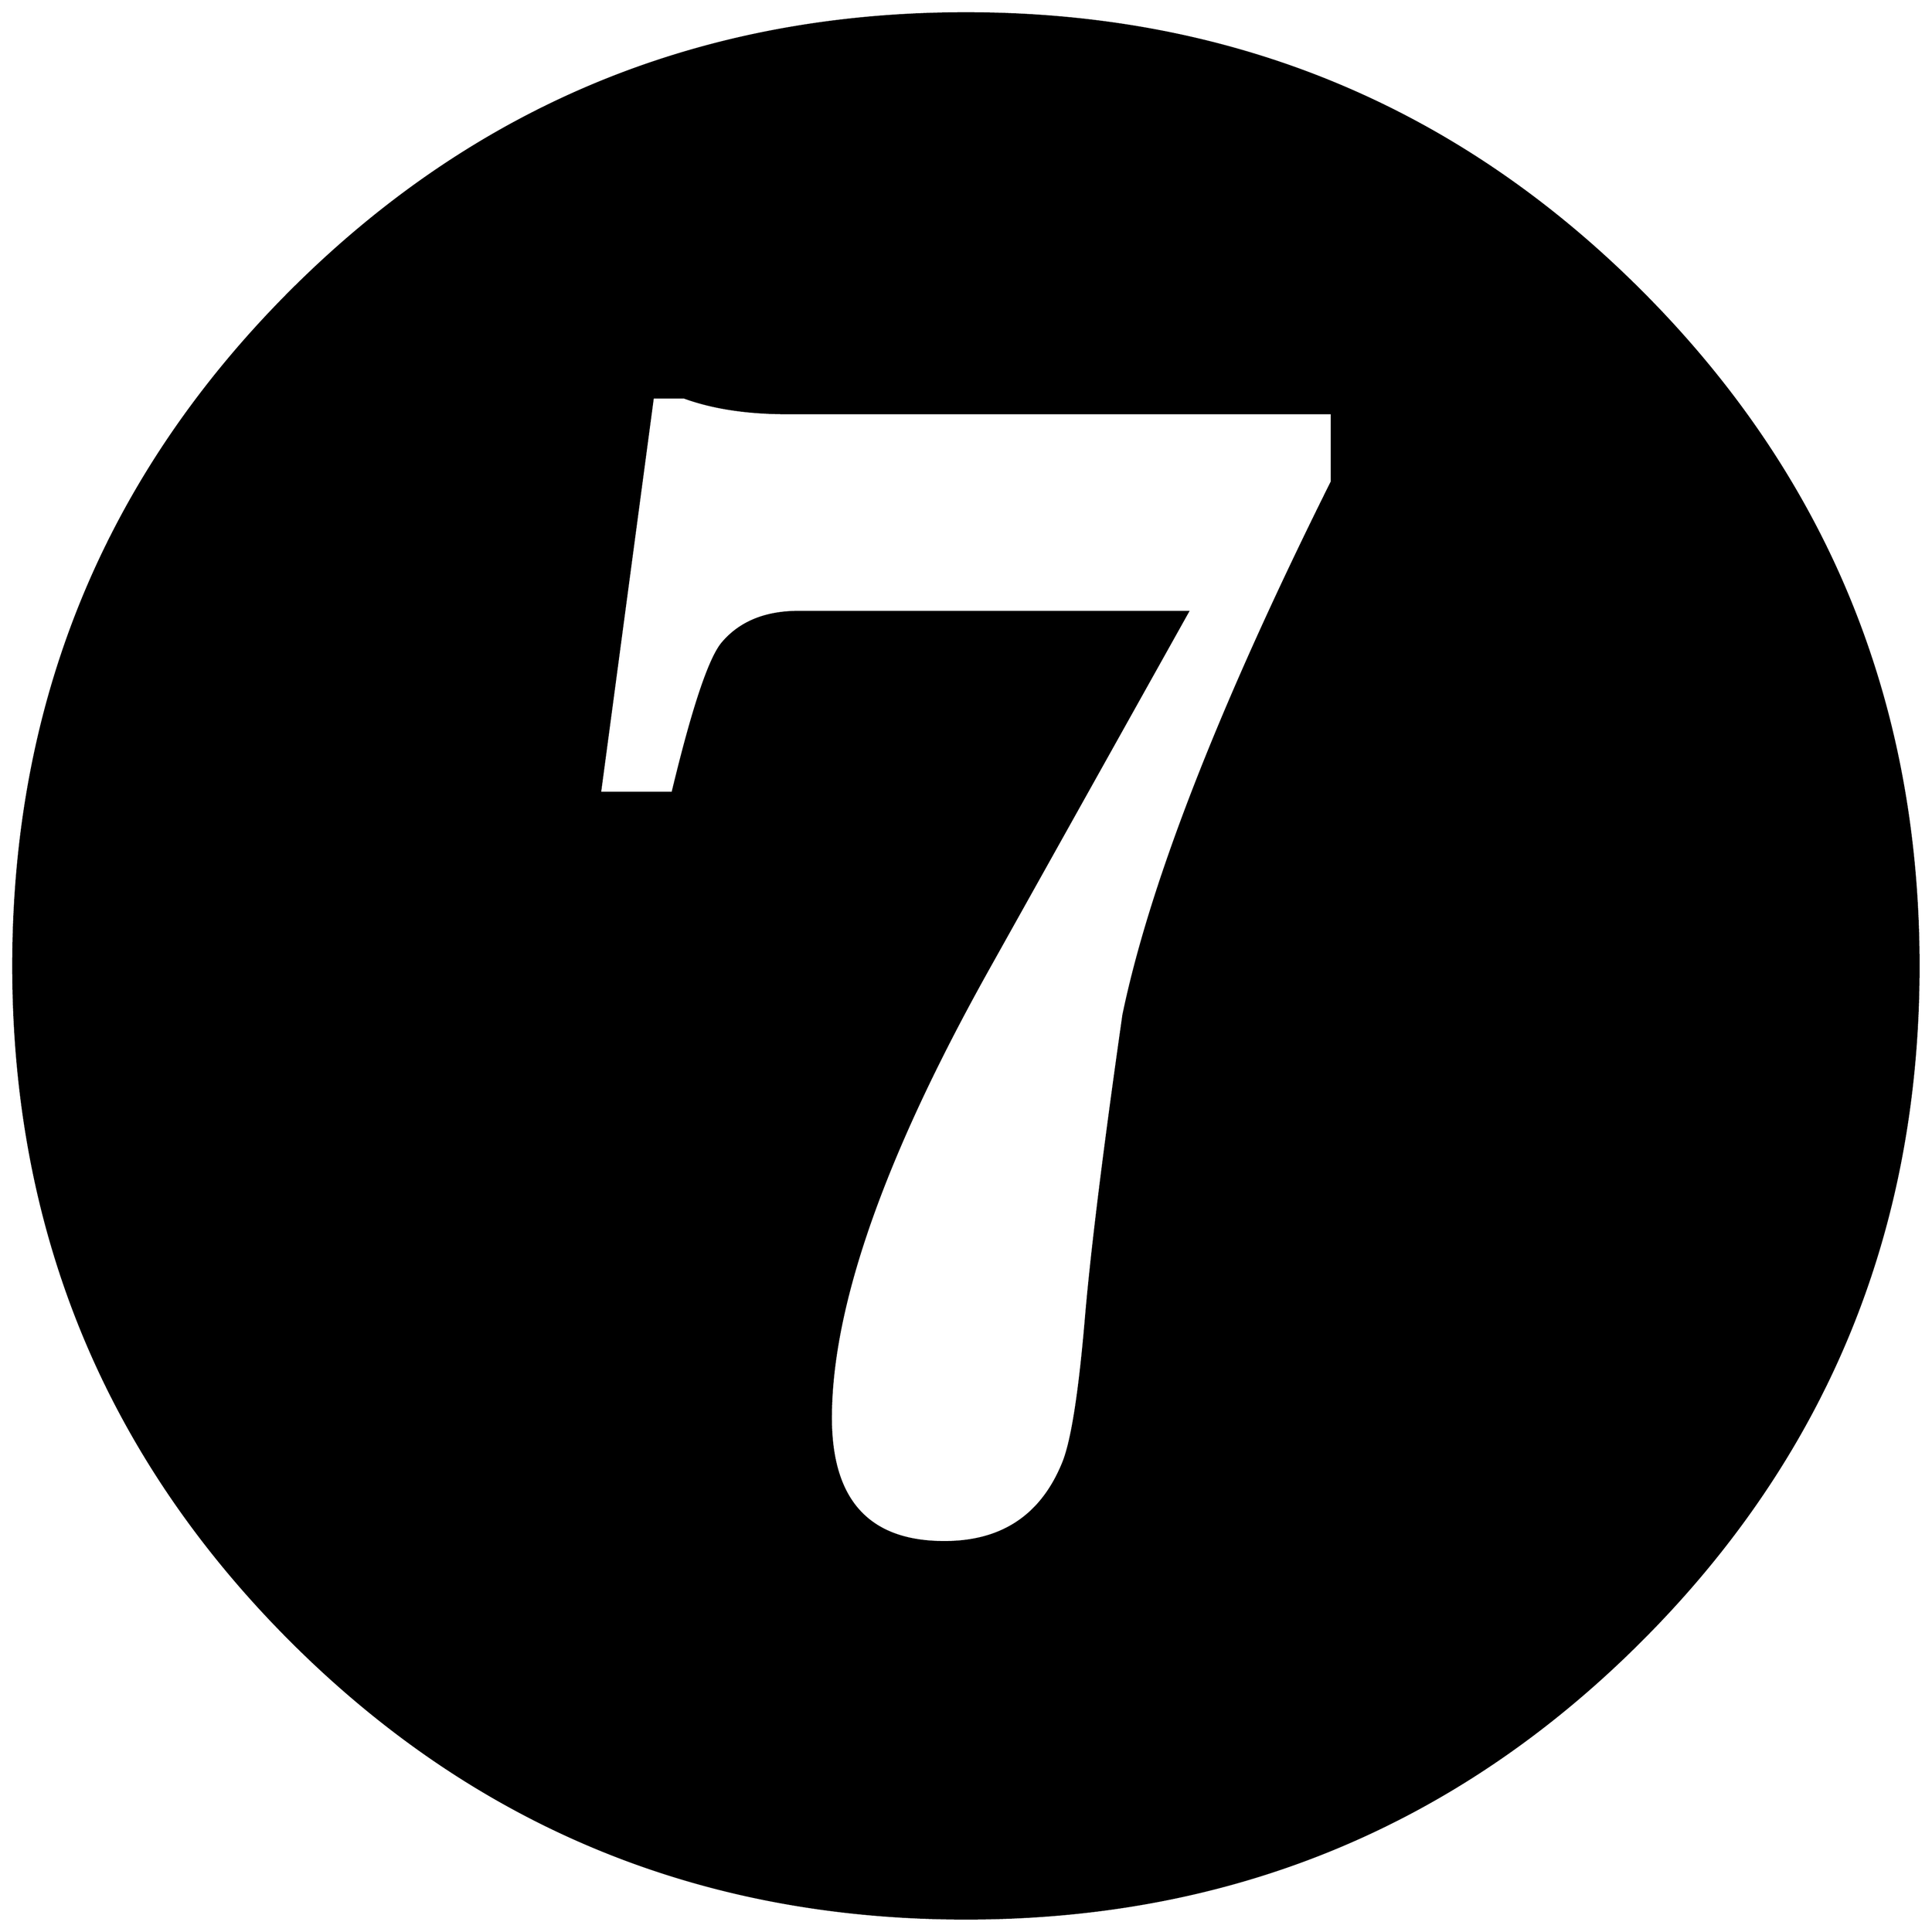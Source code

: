 


\begin{tikzpicture}[y=0.80pt, x=0.80pt, yscale=-1.0, xscale=1.0, inner sep=0pt, outer sep=0pt]
\begin{scope}[shift={(100.0,1706.0)},nonzero rule]
  \path[draw=.,fill=.,line width=1.600pt] (1998.0,-582.0) ..
    controls (1998.0,-311.333) and (1903.333,-81.333) ..
    (1714.0,108.0) .. controls (1524.667,297.333) and (1294.667,392.0)
    .. (1024.0,392.0) .. controls (753.333,392.0) and
    (523.333,297.333) .. (334.0,108.0) .. controls (144.667,-81.333) and
    (50.0,-311.333) .. (50.0,-582.0) .. controls (50.0,-852.667) and
    (144.667,-1082.667) .. (334.0,-1272.0) .. controls
    (523.333,-1461.333) and (753.333,-1556.0) .. (1024.0,-1556.0) ..
    controls (1294.667,-1556.0) and (1524.667,-1461.333) ..
    (1714.0,-1272.0) .. controls (1903.333,-1082.667) and
    (1998.0,-852.667) .. (1998.0,-582.0) -- cycle(1398.0,-1077.0)
    -- (1398.0,-1147.0) -- (841.0,-1147.0) .. controls
    (800.333,-1147.0) and (765.333,-1152.333) .. (736.0,-1163.0) --
    (704.0,-1163.0) -- (650.0,-759.0) -- (724.0,-759.0) ..
    controls (744.667,-845.0) and (761.667,-896.0) .. (775.0,-912.0)
    .. controls (793.0,-933.333) and (819.0,-944.0) ..
    (853.0,-944.0) -- (1251.0,-944.0) -- (1047.0,-579.0) ..
    controls (939.667,-387.0) and (886.0,-234.0) .. (886.0,-120.0)
    .. controls (886.0,-35.333) and (924.667,7.0) .. (1002.0,7.0) ..
    controls (1060.667,7.0) and (1101.0,-19.667) .. (1123.0,-73.0)
    .. controls (1132.333,-95.0) and (1140.333,-146.0) ..
    (1147.0,-226.0) .. controls (1153.0,-294.667) and
    (1165.667,-396.667) .. (1185.0,-532.0) .. controls
    (1213.0,-666.667) and (1284.0,-848.333) .. (1398.0,-1077.0) --
    cycle;
\end{scope}

\end{tikzpicture}

